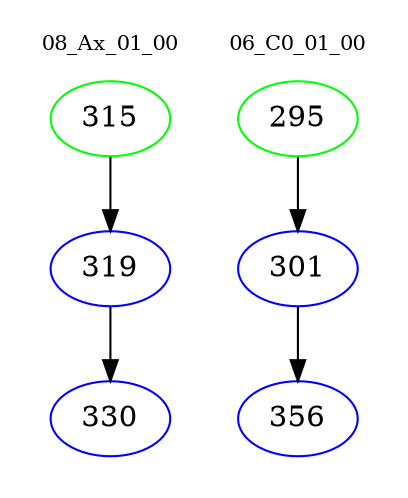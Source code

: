 digraph{
subgraph cluster_0 {
color = white
label = "08_Ax_01_00";
fontsize=10;
T0_315 [label="315", color="green"]
T0_315 -> T0_319 [color="black"]
T0_319 [label="319", color="blue"]
T0_319 -> T0_330 [color="black"]
T0_330 [label="330", color="blue"]
}
subgraph cluster_1 {
color = white
label = "06_C0_01_00";
fontsize=10;
T1_295 [label="295", color="green"]
T1_295 -> T1_301 [color="black"]
T1_301 [label="301", color="blue"]
T1_301 -> T1_356 [color="black"]
T1_356 [label="356", color="blue"]
}
}
